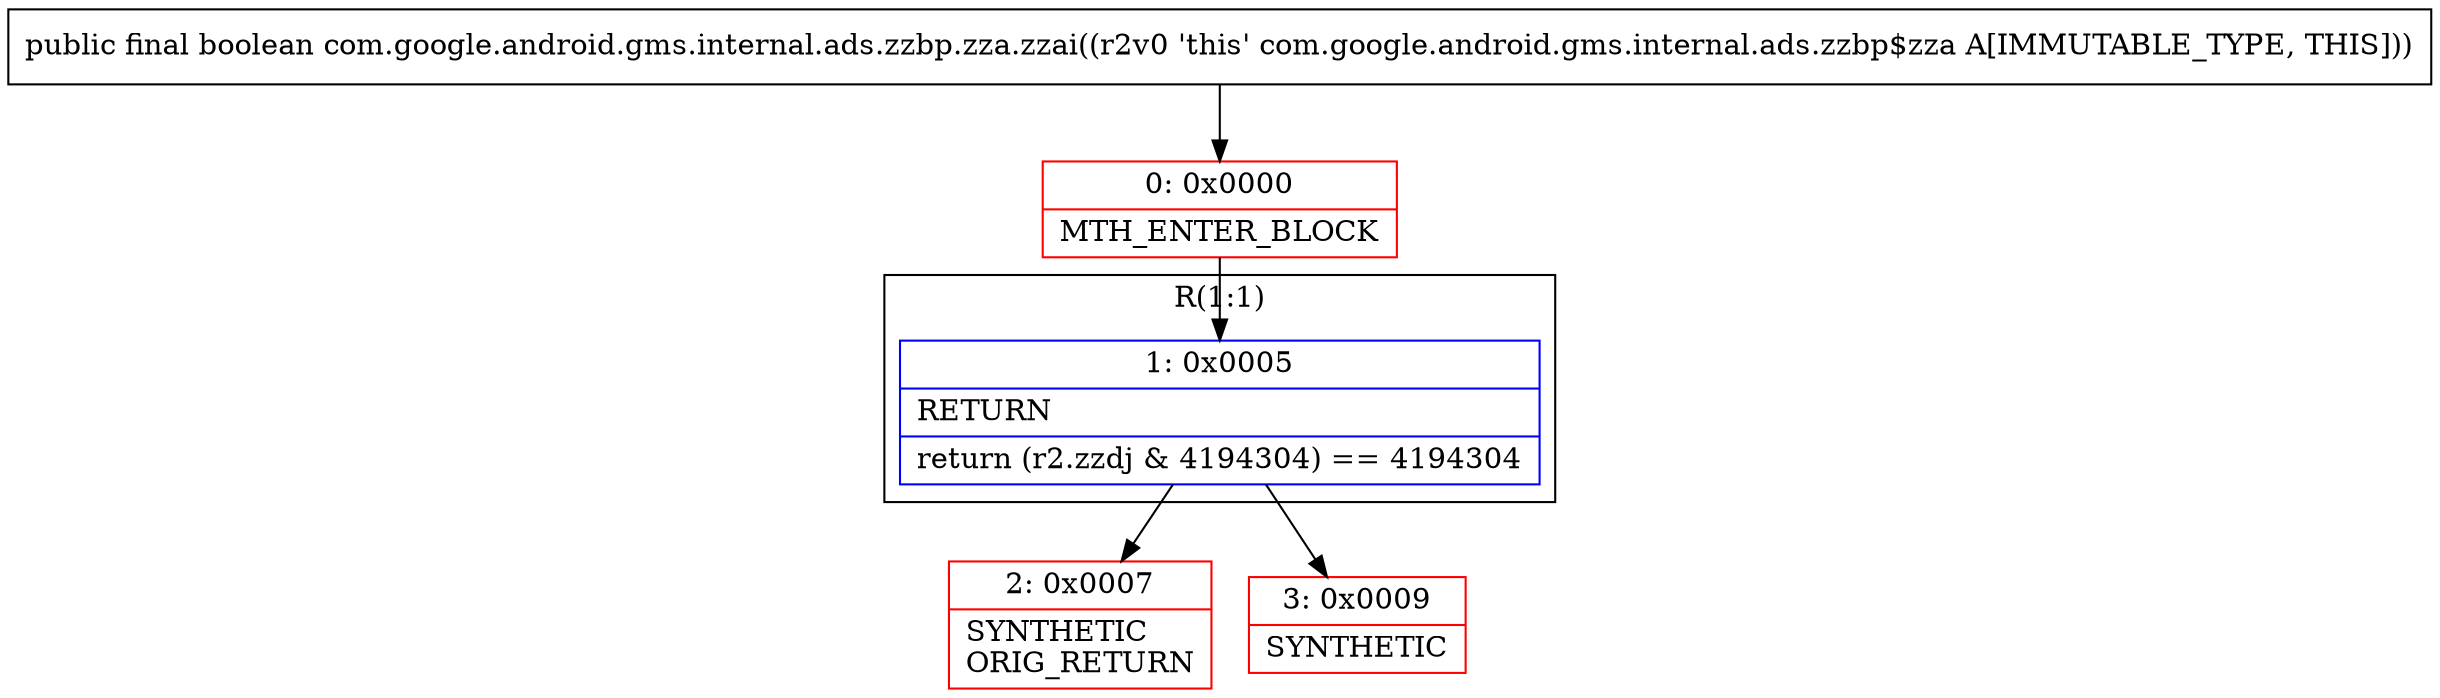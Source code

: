 digraph "CFG forcom.google.android.gms.internal.ads.zzbp.zza.zzai()Z" {
subgraph cluster_Region_965696808 {
label = "R(1:1)";
node [shape=record,color=blue];
Node_1 [shape=record,label="{1\:\ 0x0005|RETURN\l|return (r2.zzdj & 4194304) == 4194304\l}"];
}
Node_0 [shape=record,color=red,label="{0\:\ 0x0000|MTH_ENTER_BLOCK\l}"];
Node_2 [shape=record,color=red,label="{2\:\ 0x0007|SYNTHETIC\lORIG_RETURN\l}"];
Node_3 [shape=record,color=red,label="{3\:\ 0x0009|SYNTHETIC\l}"];
MethodNode[shape=record,label="{public final boolean com.google.android.gms.internal.ads.zzbp.zza.zzai((r2v0 'this' com.google.android.gms.internal.ads.zzbp$zza A[IMMUTABLE_TYPE, THIS])) }"];
MethodNode -> Node_0;
Node_1 -> Node_2;
Node_1 -> Node_3;
Node_0 -> Node_1;
}

